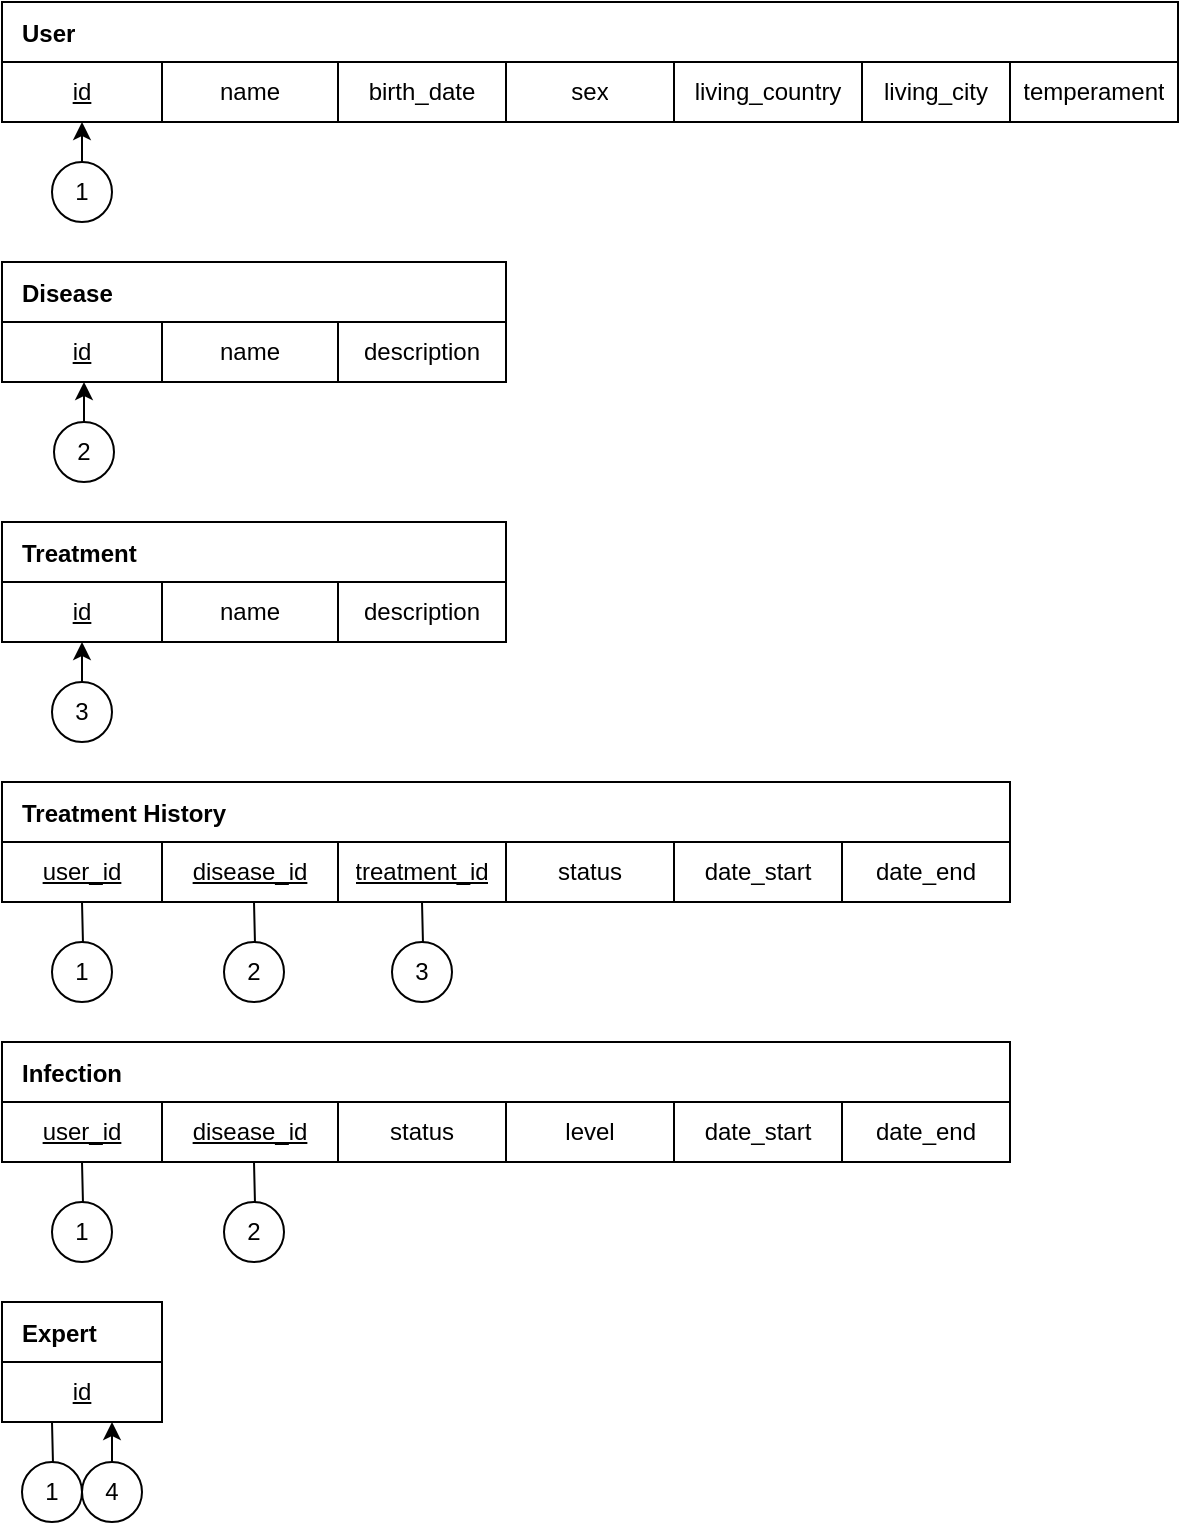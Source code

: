 <mxfile compressed="false" version="16.0.0" type="device">
  <diagram id="ajzZqro1GOGSFrGeCCE5" name="Page-1">
    <mxGraphModel dx="868" dy="561" grid="1" gridSize="10" guides="1" tooltips="1" connect="1" arrows="1" fold="1" page="1" pageScale="1" pageWidth="827" pageHeight="1169" math="0" shadow="0">
      <root>
        <mxCell id="0" />
        <mxCell id="1" parent="0" />
        <mxCell id="NQwebe7Wm1Txb42HynhI-45" value="User" style="shape=table;startSize=30;container=1;collapsible=0;childLayout=tableLayout;fontStyle=1;align=left;pointerEvents=1;rounded=0;spacing=10;direction=east;flipH=0;flipV=0;strokeColor=default;" parent="1" vertex="1">
          <mxGeometry x="40" y="160" width="588" height="60" as="geometry" />
        </mxCell>
        <mxCell id="NQwebe7Wm1Txb42HynhI-46" value="" style="shape=partialRectangle;html=1;whiteSpace=wrap;collapsible=0;dropTarget=0;pointerEvents=0;fillColor=none;top=0;left=0;bottom=0;right=0;points=[[0,0.5],[1,0.5]];portConstraint=eastwest;rounded=0;" parent="NQwebe7Wm1Txb42HynhI-45" vertex="1">
          <mxGeometry y="30" width="588" height="30" as="geometry" />
        </mxCell>
        <mxCell id="NQwebe7Wm1Txb42HynhI-47" value="&lt;u&gt;id&lt;/u&gt;" style="shape=partialRectangle;html=1;whiteSpace=wrap;connectable=0;fillColor=none;top=0;left=0;bottom=0;right=0;overflow=hidden;pointerEvents=1;rounded=0;strokeColor=default;strokeWidth=1;" parent="NQwebe7Wm1Txb42HynhI-46" vertex="1">
          <mxGeometry width="80" height="30" as="geometry">
            <mxRectangle width="80" height="30" as="alternateBounds" />
          </mxGeometry>
        </mxCell>
        <mxCell id="NQwebe7Wm1Txb42HynhI-48" value="name" style="shape=partialRectangle;html=1;whiteSpace=wrap;connectable=0;fillColor=none;top=0;left=0;bottom=0;right=0;overflow=hidden;pointerEvents=1;rounded=0;" parent="NQwebe7Wm1Txb42HynhI-46" vertex="1">
          <mxGeometry x="80" width="88" height="30" as="geometry">
            <mxRectangle width="88" height="30" as="alternateBounds" />
          </mxGeometry>
        </mxCell>
        <mxCell id="NQwebe7Wm1Txb42HynhI-49" value="birth_date" style="shape=partialRectangle;html=1;whiteSpace=wrap;connectable=0;fillColor=none;top=0;left=0;bottom=0;right=0;overflow=hidden;pointerEvents=1;rounded=0;" parent="NQwebe7Wm1Txb42HynhI-46" vertex="1">
          <mxGeometry x="168" width="84" height="30" as="geometry">
            <mxRectangle width="84" height="30" as="alternateBounds" />
          </mxGeometry>
        </mxCell>
        <mxCell id="NQwebe7Wm1Txb42HynhI-65" value="sex" style="shape=partialRectangle;html=1;whiteSpace=wrap;connectable=0;fillColor=none;top=0;left=0;bottom=0;right=0;overflow=hidden;pointerEvents=1;rounded=0;" parent="NQwebe7Wm1Txb42HynhI-46" vertex="1">
          <mxGeometry x="252" width="84" height="30" as="geometry">
            <mxRectangle width="84" height="30" as="alternateBounds" />
          </mxGeometry>
        </mxCell>
        <mxCell id="NQwebe7Wm1Txb42HynhI-64" value="living_country" style="shape=partialRectangle;html=1;whiteSpace=wrap;connectable=0;fillColor=none;top=0;left=0;bottom=0;right=0;overflow=hidden;pointerEvents=1;rounded=0;" parent="NQwebe7Wm1Txb42HynhI-46" vertex="1">
          <mxGeometry x="336" width="94" height="30" as="geometry">
            <mxRectangle width="94" height="30" as="alternateBounds" />
          </mxGeometry>
        </mxCell>
        <mxCell id="NQwebe7Wm1Txb42HynhI-63" value="living_city" style="shape=partialRectangle;html=1;whiteSpace=wrap;connectable=0;fillColor=none;top=0;left=0;bottom=0;right=0;overflow=hidden;pointerEvents=1;rounded=0;" parent="NQwebe7Wm1Txb42HynhI-46" vertex="1">
          <mxGeometry x="430" width="74" height="30" as="geometry">
            <mxRectangle width="74" height="30" as="alternateBounds" />
          </mxGeometry>
        </mxCell>
        <mxCell id="NQwebe7Wm1Txb42HynhI-62" value="temperament" style="shape=partialRectangle;html=1;whiteSpace=wrap;connectable=0;fillColor=none;top=0;left=0;bottom=0;right=0;overflow=hidden;pointerEvents=1;rounded=0;" parent="NQwebe7Wm1Txb42HynhI-46" vertex="1">
          <mxGeometry x="504" width="84" height="30" as="geometry">
            <mxRectangle width="84" height="30" as="alternateBounds" />
          </mxGeometry>
        </mxCell>
        <mxCell id="NQwebe7Wm1Txb42HynhI-69" value="" style="edgeStyle=orthogonalEdgeStyle;rounded=0;orthogonalLoop=1;jettySize=auto;html=1;fontFamily=Helvetica;fontSize=12;" parent="1" source="NQwebe7Wm1Txb42HynhI-68" edge="1">
          <mxGeometry relative="1" as="geometry">
            <mxPoint x="80" y="220" as="targetPoint" />
          </mxGeometry>
        </mxCell>
        <mxCell id="NQwebe7Wm1Txb42HynhI-68" value="1" style="ellipse;whiteSpace=wrap;html=1;aspect=fixed;rounded=0;shadow=0;fontFamily=Helvetica;fontSize=12;strokeColor=default;strokeWidth=1;" parent="1" vertex="1">
          <mxGeometry x="65" y="240" width="30" height="30" as="geometry" />
        </mxCell>
        <mxCell id="NQwebe7Wm1Txb42HynhI-70" value="Disease" style="shape=table;startSize=30;container=1;collapsible=0;childLayout=tableLayout;fontStyle=1;align=left;pointerEvents=1;rounded=0;spacing=10;direction=east;flipH=0;flipV=0;strokeColor=default;" parent="1" vertex="1">
          <mxGeometry x="40" y="290" width="252" height="60" as="geometry" />
        </mxCell>
        <mxCell id="NQwebe7Wm1Txb42HynhI-71" value="" style="shape=partialRectangle;html=1;whiteSpace=wrap;collapsible=0;dropTarget=0;pointerEvents=0;fillColor=none;top=0;left=0;bottom=0;right=0;points=[[0,0.5],[1,0.5]];portConstraint=eastwest;rounded=0;" parent="NQwebe7Wm1Txb42HynhI-70" vertex="1">
          <mxGeometry y="30" width="252" height="30" as="geometry" />
        </mxCell>
        <mxCell id="NQwebe7Wm1Txb42HynhI-72" value="&lt;u&gt;&lt;font style=&quot;font-size: 12px&quot;&gt;id&lt;/font&gt;&lt;/u&gt;" style="shape=partialRectangle;html=1;whiteSpace=wrap;connectable=0;fillColor=none;top=0;left=0;bottom=0;right=0;overflow=hidden;pointerEvents=1;rounded=0;strokeColor=default;strokeWidth=1;" parent="NQwebe7Wm1Txb42HynhI-71" vertex="1">
          <mxGeometry width="80" height="30" as="geometry">
            <mxRectangle width="80" height="30" as="alternateBounds" />
          </mxGeometry>
        </mxCell>
        <mxCell id="NQwebe7Wm1Txb42HynhI-73" value="name" style="shape=partialRectangle;html=1;whiteSpace=wrap;connectable=0;fillColor=none;top=0;left=0;bottom=0;right=0;overflow=hidden;pointerEvents=1;rounded=0;" parent="NQwebe7Wm1Txb42HynhI-71" vertex="1">
          <mxGeometry x="80" width="88" height="30" as="geometry">
            <mxRectangle width="88" height="30" as="alternateBounds" />
          </mxGeometry>
        </mxCell>
        <mxCell id="NQwebe7Wm1Txb42HynhI-74" value="description" style="shape=partialRectangle;html=1;whiteSpace=wrap;connectable=0;fillColor=none;top=0;left=0;bottom=0;right=0;overflow=hidden;pointerEvents=1;rounded=0;" parent="NQwebe7Wm1Txb42HynhI-71" vertex="1">
          <mxGeometry x="168" width="84" height="30" as="geometry">
            <mxRectangle width="84" height="30" as="alternateBounds" />
          </mxGeometry>
        </mxCell>
        <mxCell id="NQwebe7Wm1Txb42HynhI-79" value="" style="edgeStyle=orthogonalEdgeStyle;rounded=0;orthogonalLoop=1;jettySize=auto;html=1;fontFamily=Helvetica;fontSize=12;" parent="1" source="NQwebe7Wm1Txb42HynhI-80" edge="1">
          <mxGeometry relative="1" as="geometry">
            <mxPoint x="81" y="350" as="targetPoint" />
          </mxGeometry>
        </mxCell>
        <mxCell id="NQwebe7Wm1Txb42HynhI-80" value="2" style="ellipse;whiteSpace=wrap;html=1;aspect=fixed;rounded=0;shadow=0;fontFamily=Helvetica;fontSize=12;strokeColor=default;strokeWidth=1;" parent="1" vertex="1">
          <mxGeometry x="66" y="370" width="30" height="30" as="geometry" />
        </mxCell>
        <mxCell id="NQwebe7Wm1Txb42HynhI-81" value="Treatment" style="shape=table;startSize=30;container=1;collapsible=0;childLayout=tableLayout;fontStyle=1;align=left;pointerEvents=1;rounded=0;spacing=10;direction=east;flipH=0;flipV=0;strokeColor=default;" parent="1" vertex="1">
          <mxGeometry x="40" y="420" width="252" height="60" as="geometry" />
        </mxCell>
        <mxCell id="NQwebe7Wm1Txb42HynhI-82" value="" style="shape=partialRectangle;html=1;whiteSpace=wrap;collapsible=0;dropTarget=0;pointerEvents=0;fillColor=none;top=0;left=0;bottom=0;right=0;points=[[0,0.5],[1,0.5]];portConstraint=eastwest;rounded=0;" parent="NQwebe7Wm1Txb42HynhI-81" vertex="1">
          <mxGeometry y="30" width="252" height="30" as="geometry" />
        </mxCell>
        <mxCell id="NQwebe7Wm1Txb42HynhI-83" value="&lt;u&gt;&lt;font style=&quot;font-size: 12px&quot;&gt;id&lt;/font&gt;&lt;/u&gt;" style="shape=partialRectangle;html=1;whiteSpace=wrap;connectable=0;fillColor=none;top=0;left=0;bottom=0;right=0;overflow=hidden;pointerEvents=1;rounded=0;strokeColor=default;strokeWidth=1;" parent="NQwebe7Wm1Txb42HynhI-82" vertex="1">
          <mxGeometry width="80" height="30" as="geometry">
            <mxRectangle width="80" height="30" as="alternateBounds" />
          </mxGeometry>
        </mxCell>
        <mxCell id="NQwebe7Wm1Txb42HynhI-84" value="name" style="shape=partialRectangle;html=1;whiteSpace=wrap;connectable=0;fillColor=none;top=0;left=0;bottom=0;right=0;overflow=hidden;pointerEvents=1;rounded=0;" parent="NQwebe7Wm1Txb42HynhI-82" vertex="1">
          <mxGeometry x="80" width="88" height="30" as="geometry">
            <mxRectangle width="88" height="30" as="alternateBounds" />
          </mxGeometry>
        </mxCell>
        <mxCell id="NQwebe7Wm1Txb42HynhI-85" value="description" style="shape=partialRectangle;html=1;whiteSpace=wrap;connectable=0;fillColor=none;top=0;left=0;bottom=0;right=0;overflow=hidden;pointerEvents=1;rounded=0;" parent="NQwebe7Wm1Txb42HynhI-82" vertex="1">
          <mxGeometry x="168" width="84" height="30" as="geometry">
            <mxRectangle width="84" height="30" as="alternateBounds" />
          </mxGeometry>
        </mxCell>
        <mxCell id="NQwebe7Wm1Txb42HynhI-86" value="" style="edgeStyle=orthogonalEdgeStyle;rounded=0;orthogonalLoop=1;jettySize=auto;html=1;fontFamily=Helvetica;fontSize=12;" parent="1" source="NQwebe7Wm1Txb42HynhI-87" edge="1">
          <mxGeometry relative="1" as="geometry">
            <mxPoint x="80" y="480" as="targetPoint" />
          </mxGeometry>
        </mxCell>
        <mxCell id="NQwebe7Wm1Txb42HynhI-87" value="3" style="ellipse;whiteSpace=wrap;html=1;aspect=fixed;rounded=0;shadow=0;fontFamily=Helvetica;fontSize=12;strokeColor=default;strokeWidth=1;" parent="1" vertex="1">
          <mxGeometry x="65" y="500" width="30" height="30" as="geometry" />
        </mxCell>
        <mxCell id="Bjb6AcYfYL2iJ9ntkVgH-12" value="Treatment History" style="shape=table;startSize=30;container=1;collapsible=0;childLayout=tableLayout;fontStyle=1;align=left;pointerEvents=1;rounded=0;spacing=10;direction=east;flipH=0;flipV=0;strokeColor=default;" parent="1" vertex="1">
          <mxGeometry x="40" y="550" width="504" height="60" as="geometry" />
        </mxCell>
        <mxCell id="Bjb6AcYfYL2iJ9ntkVgH-13" value="" style="shape=partialRectangle;html=1;whiteSpace=wrap;collapsible=0;dropTarget=0;pointerEvents=0;fillColor=none;top=0;left=0;bottom=0;right=0;points=[[0,0.5],[1,0.5]];portConstraint=eastwest;rounded=0;" parent="Bjb6AcYfYL2iJ9ntkVgH-12" vertex="1">
          <mxGeometry y="30" width="504" height="30" as="geometry" />
        </mxCell>
        <mxCell id="Bjb6AcYfYL2iJ9ntkVgH-14" value="&lt;u&gt;&lt;font style=&quot;font-size: 12px&quot;&gt;user_id&lt;/font&gt;&lt;/u&gt;" style="shape=partialRectangle;html=1;whiteSpace=wrap;connectable=0;fillColor=none;top=0;left=0;bottom=0;right=0;overflow=hidden;pointerEvents=1;rounded=0;strokeColor=default;strokeWidth=1;" parent="Bjb6AcYfYL2iJ9ntkVgH-13" vertex="1">
          <mxGeometry width="80" height="30" as="geometry">
            <mxRectangle width="80" height="30" as="alternateBounds" />
          </mxGeometry>
        </mxCell>
        <mxCell id="Bjb6AcYfYL2iJ9ntkVgH-15" value="&lt;u&gt;disease_id&lt;/u&gt;" style="shape=partialRectangle;html=1;whiteSpace=wrap;connectable=0;fillColor=none;top=0;left=0;bottom=0;right=0;overflow=hidden;pointerEvents=1;rounded=0;" parent="Bjb6AcYfYL2iJ9ntkVgH-13" vertex="1">
          <mxGeometry x="80" width="88" height="30" as="geometry">
            <mxRectangle width="88" height="30" as="alternateBounds" />
          </mxGeometry>
        </mxCell>
        <mxCell id="Bjb6AcYfYL2iJ9ntkVgH-16" value="&lt;u&gt;treatment_id&lt;/u&gt;" style="shape=partialRectangle;html=1;whiteSpace=wrap;connectable=0;fillColor=none;top=0;left=0;bottom=0;right=0;overflow=hidden;pointerEvents=1;rounded=0;" parent="Bjb6AcYfYL2iJ9ntkVgH-13" vertex="1">
          <mxGeometry x="168" width="84" height="30" as="geometry">
            <mxRectangle width="84" height="30" as="alternateBounds" />
          </mxGeometry>
        </mxCell>
        <mxCell id="Bjb6AcYfYL2iJ9ntkVgH-17" value="status" style="shape=partialRectangle;html=1;whiteSpace=wrap;connectable=0;fillColor=none;top=0;left=0;bottom=0;right=0;overflow=hidden;pointerEvents=1;rounded=0;" parent="Bjb6AcYfYL2iJ9ntkVgH-13" vertex="1">
          <mxGeometry x="252" width="84" height="30" as="geometry">
            <mxRectangle width="84" height="30" as="alternateBounds" />
          </mxGeometry>
        </mxCell>
        <mxCell id="Bjb6AcYfYL2iJ9ntkVgH-18" value="date_start" style="shape=partialRectangle;html=1;whiteSpace=wrap;connectable=0;fillColor=none;top=0;left=0;bottom=0;right=0;overflow=hidden;pointerEvents=1;rounded=0;" parent="Bjb6AcYfYL2iJ9ntkVgH-13" vertex="1">
          <mxGeometry x="336" width="84" height="30" as="geometry">
            <mxRectangle width="84" height="30" as="alternateBounds" />
          </mxGeometry>
        </mxCell>
        <mxCell id="Bjb6AcYfYL2iJ9ntkVgH-27" value="date_end" style="shape=partialRectangle;html=1;whiteSpace=wrap;connectable=0;fillColor=none;top=0;left=0;bottom=0;right=0;overflow=hidden;pointerEvents=1;rounded=0;" parent="Bjb6AcYfYL2iJ9ntkVgH-13" vertex="1">
          <mxGeometry x="420" width="84" height="30" as="geometry">
            <mxRectangle width="84" height="30" as="alternateBounds" />
          </mxGeometry>
        </mxCell>
        <mxCell id="Bjb6AcYfYL2iJ9ntkVgH-21" value="" style="edgeStyle=orthogonalEdgeStyle;rounded=0;orthogonalLoop=1;jettySize=auto;html=1;fontFamily=Helvetica;fontSize=12;" parent="1" target="Bjb6AcYfYL2iJ9ntkVgH-22" edge="1">
          <mxGeometry relative="1" as="geometry">
            <mxPoint x="80" y="610" as="sourcePoint" />
          </mxGeometry>
        </mxCell>
        <mxCell id="Bjb6AcYfYL2iJ9ntkVgH-22" value="1" style="ellipse;whiteSpace=wrap;html=1;aspect=fixed;rounded=0;shadow=0;fontFamily=Helvetica;fontSize=12;strokeColor=default;strokeWidth=1;" parent="1" vertex="1">
          <mxGeometry x="65" y="630" width="30" height="30" as="geometry" />
        </mxCell>
        <mxCell id="Bjb6AcYfYL2iJ9ntkVgH-23" value="" style="edgeStyle=orthogonalEdgeStyle;rounded=0;orthogonalLoop=1;jettySize=auto;html=1;fontFamily=Helvetica;fontSize=12;" parent="1" target="Bjb6AcYfYL2iJ9ntkVgH-24" edge="1">
          <mxGeometry relative="1" as="geometry">
            <mxPoint x="166.0" y="610" as="sourcePoint" />
          </mxGeometry>
        </mxCell>
        <mxCell id="Bjb6AcYfYL2iJ9ntkVgH-24" value="2" style="ellipse;whiteSpace=wrap;html=1;aspect=fixed;rounded=0;shadow=0;fontFamily=Helvetica;fontSize=12;strokeColor=default;strokeWidth=1;" parent="1" vertex="1">
          <mxGeometry x="151" y="630" width="30" height="30" as="geometry" />
        </mxCell>
        <mxCell id="Bjb6AcYfYL2iJ9ntkVgH-25" value="" style="edgeStyle=orthogonalEdgeStyle;rounded=0;orthogonalLoop=1;jettySize=auto;html=1;fontFamily=Helvetica;fontSize=12;" parent="1" target="Bjb6AcYfYL2iJ9ntkVgH-26" edge="1">
          <mxGeometry relative="1" as="geometry">
            <mxPoint x="250" y="610" as="sourcePoint" />
          </mxGeometry>
        </mxCell>
        <mxCell id="Bjb6AcYfYL2iJ9ntkVgH-26" value="3" style="ellipse;whiteSpace=wrap;html=1;aspect=fixed;rounded=0;shadow=0;fontFamily=Helvetica;fontSize=12;strokeColor=default;strokeWidth=1;" parent="1" vertex="1">
          <mxGeometry x="235" y="630" width="30" height="30" as="geometry" />
        </mxCell>
        <mxCell id="Bjb6AcYfYL2iJ9ntkVgH-30" value="Infection" style="shape=table;startSize=30;container=1;collapsible=0;childLayout=tableLayout;fontStyle=1;align=left;pointerEvents=1;rounded=0;spacing=10;direction=east;flipH=0;flipV=0;strokeColor=default;" parent="1" vertex="1">
          <mxGeometry x="40" y="680" width="504" height="60" as="geometry" />
        </mxCell>
        <mxCell id="Bjb6AcYfYL2iJ9ntkVgH-31" value="" style="shape=partialRectangle;html=1;whiteSpace=wrap;collapsible=0;dropTarget=0;pointerEvents=0;fillColor=none;top=0;left=0;bottom=0;right=0;points=[[0,0.5],[1,0.5]];portConstraint=eastwest;rounded=0;" parent="Bjb6AcYfYL2iJ9ntkVgH-30" vertex="1">
          <mxGeometry y="30" width="504" height="30" as="geometry" />
        </mxCell>
        <mxCell id="Bjb6AcYfYL2iJ9ntkVgH-32" value="&lt;u&gt;&lt;font style=&quot;font-size: 12px&quot;&gt;user_id&lt;/font&gt;&lt;/u&gt;" style="shape=partialRectangle;html=1;whiteSpace=wrap;connectable=0;fillColor=none;top=0;left=0;bottom=0;right=0;overflow=hidden;pointerEvents=1;rounded=0;strokeColor=default;strokeWidth=1;" parent="Bjb6AcYfYL2iJ9ntkVgH-31" vertex="1">
          <mxGeometry width="80" height="30" as="geometry">
            <mxRectangle width="80" height="30" as="alternateBounds" />
          </mxGeometry>
        </mxCell>
        <mxCell id="Bjb6AcYfYL2iJ9ntkVgH-33" value="&lt;u&gt;disease_id&lt;/u&gt;" style="shape=partialRectangle;html=1;whiteSpace=wrap;connectable=0;fillColor=none;top=0;left=0;bottom=0;right=0;overflow=hidden;pointerEvents=1;rounded=0;" parent="Bjb6AcYfYL2iJ9ntkVgH-31" vertex="1">
          <mxGeometry x="80" width="88" height="30" as="geometry">
            <mxRectangle width="88" height="30" as="alternateBounds" />
          </mxGeometry>
        </mxCell>
        <mxCell id="Bjb6AcYfYL2iJ9ntkVgH-34" value="status" style="shape=partialRectangle;html=1;whiteSpace=wrap;connectable=0;fillColor=none;top=0;left=0;bottom=0;right=0;overflow=hidden;pointerEvents=1;rounded=0;" parent="Bjb6AcYfYL2iJ9ntkVgH-31" vertex="1">
          <mxGeometry x="168" width="84" height="30" as="geometry">
            <mxRectangle width="84" height="30" as="alternateBounds" />
          </mxGeometry>
        </mxCell>
        <mxCell id="abgUJmSIVGlDIcTIw9H--1" value="level" style="shape=partialRectangle;html=1;whiteSpace=wrap;connectable=0;fillColor=none;top=0;left=0;bottom=0;right=0;overflow=hidden;pointerEvents=1;rounded=0;" parent="Bjb6AcYfYL2iJ9ntkVgH-31" vertex="1">
          <mxGeometry x="252" width="84" height="30" as="geometry">
            <mxRectangle width="84" height="30" as="alternateBounds" />
          </mxGeometry>
        </mxCell>
        <mxCell id="Bjb6AcYfYL2iJ9ntkVgH-35" value="date_start" style="shape=partialRectangle;html=1;whiteSpace=wrap;connectable=0;fillColor=none;top=0;left=0;bottom=0;right=0;overflow=hidden;pointerEvents=1;rounded=0;" parent="Bjb6AcYfYL2iJ9ntkVgH-31" vertex="1">
          <mxGeometry x="336" width="84" height="30" as="geometry">
            <mxRectangle width="84" height="30" as="alternateBounds" />
          </mxGeometry>
        </mxCell>
        <mxCell id="Bjb6AcYfYL2iJ9ntkVgH-36" value="date_end" style="shape=partialRectangle;html=1;whiteSpace=wrap;connectable=0;fillColor=none;top=0;left=0;bottom=0;right=0;overflow=hidden;pointerEvents=1;rounded=0;" parent="Bjb6AcYfYL2iJ9ntkVgH-31" vertex="1">
          <mxGeometry x="420" width="84" height="30" as="geometry">
            <mxRectangle width="84" height="30" as="alternateBounds" />
          </mxGeometry>
        </mxCell>
        <mxCell id="Bjb6AcYfYL2iJ9ntkVgH-38" value="" style="edgeStyle=orthogonalEdgeStyle;rounded=0;orthogonalLoop=1;jettySize=auto;html=1;fontFamily=Helvetica;fontSize=12;" parent="1" target="Bjb6AcYfYL2iJ9ntkVgH-39" edge="1">
          <mxGeometry relative="1" as="geometry">
            <mxPoint x="80.0" y="740" as="sourcePoint" />
          </mxGeometry>
        </mxCell>
        <mxCell id="Bjb6AcYfYL2iJ9ntkVgH-39" value="1" style="ellipse;whiteSpace=wrap;html=1;aspect=fixed;rounded=0;shadow=0;fontFamily=Helvetica;fontSize=12;strokeColor=default;strokeWidth=1;" parent="1" vertex="1">
          <mxGeometry x="65" y="760" width="30" height="30" as="geometry" />
        </mxCell>
        <mxCell id="Bjb6AcYfYL2iJ9ntkVgH-40" value="" style="edgeStyle=orthogonalEdgeStyle;rounded=0;orthogonalLoop=1;jettySize=auto;html=1;fontFamily=Helvetica;fontSize=12;" parent="1" target="Bjb6AcYfYL2iJ9ntkVgH-41" edge="1">
          <mxGeometry relative="1" as="geometry">
            <mxPoint x="166" y="740" as="sourcePoint" />
          </mxGeometry>
        </mxCell>
        <mxCell id="Bjb6AcYfYL2iJ9ntkVgH-41" value="2" style="ellipse;whiteSpace=wrap;html=1;aspect=fixed;rounded=0;shadow=0;fontFamily=Helvetica;fontSize=12;strokeColor=default;strokeWidth=1;" parent="1" vertex="1">
          <mxGeometry x="151" y="760" width="30" height="30" as="geometry" />
        </mxCell>
        <mxCell id="abgUJmSIVGlDIcTIw9H--16" value="Expert" style="shape=table;startSize=30;container=1;collapsible=0;childLayout=tableLayout;fontStyle=1;align=left;pointerEvents=1;rounded=0;spacing=10;direction=east;flipH=0;flipV=0;strokeColor=default;" parent="1" vertex="1">
          <mxGeometry x="40" y="810" width="80" height="60" as="geometry" />
        </mxCell>
        <mxCell id="abgUJmSIVGlDIcTIw9H--17" value="" style="shape=partialRectangle;html=1;whiteSpace=wrap;collapsible=0;dropTarget=0;pointerEvents=0;fillColor=none;top=0;left=0;bottom=0;right=0;points=[[0,0.5],[1,0.5]];portConstraint=eastwest;rounded=0;" parent="abgUJmSIVGlDIcTIw9H--16" vertex="1">
          <mxGeometry y="30" width="80" height="30" as="geometry" />
        </mxCell>
        <mxCell id="abgUJmSIVGlDIcTIw9H--18" value="&lt;u&gt;&lt;font style=&quot;font-size: 12px&quot;&gt;id&lt;/font&gt;&lt;/u&gt;" style="shape=partialRectangle;html=1;whiteSpace=wrap;connectable=0;fillColor=none;top=0;left=0;bottom=0;right=0;overflow=hidden;pointerEvents=1;rounded=0;strokeColor=default;strokeWidth=1;" parent="abgUJmSIVGlDIcTIw9H--17" vertex="1">
          <mxGeometry width="80" height="30" as="geometry">
            <mxRectangle width="80" height="30" as="alternateBounds" />
          </mxGeometry>
        </mxCell>
        <mxCell id="abgUJmSIVGlDIcTIw9H--24" value="" style="edgeStyle=orthogonalEdgeStyle;rounded=0;orthogonalLoop=1;jettySize=auto;html=1;fontFamily=Helvetica;fontSize=12;" parent="1" target="abgUJmSIVGlDIcTIw9H--25" edge="1">
          <mxGeometry relative="1" as="geometry">
            <mxPoint x="65.0" y="870" as="sourcePoint" />
          </mxGeometry>
        </mxCell>
        <mxCell id="abgUJmSIVGlDIcTIw9H--25" value="1" style="ellipse;whiteSpace=wrap;html=1;aspect=fixed;rounded=0;shadow=0;fontFamily=Helvetica;fontSize=12;strokeColor=default;strokeWidth=1;" parent="1" vertex="1">
          <mxGeometry x="50" y="890" width="30" height="30" as="geometry" />
        </mxCell>
        <mxCell id="abgUJmSIVGlDIcTIw9H--28" value="" style="edgeStyle=orthogonalEdgeStyle;rounded=0;orthogonalLoop=1;jettySize=auto;html=1;fontFamily=Helvetica;fontSize=12;" parent="1" source="abgUJmSIVGlDIcTIw9H--29" edge="1">
          <mxGeometry relative="1" as="geometry">
            <mxPoint x="95" y="870.0" as="targetPoint" />
          </mxGeometry>
        </mxCell>
        <mxCell id="abgUJmSIVGlDIcTIw9H--29" value="4" style="ellipse;whiteSpace=wrap;html=1;aspect=fixed;rounded=0;shadow=0;fontFamily=Helvetica;fontSize=12;strokeColor=default;strokeWidth=1;" parent="1" vertex="1">
          <mxGeometry x="80" y="890" width="30" height="30" as="geometry" />
        </mxCell>
      </root>
    </mxGraphModel>
  </diagram>
</mxfile>
